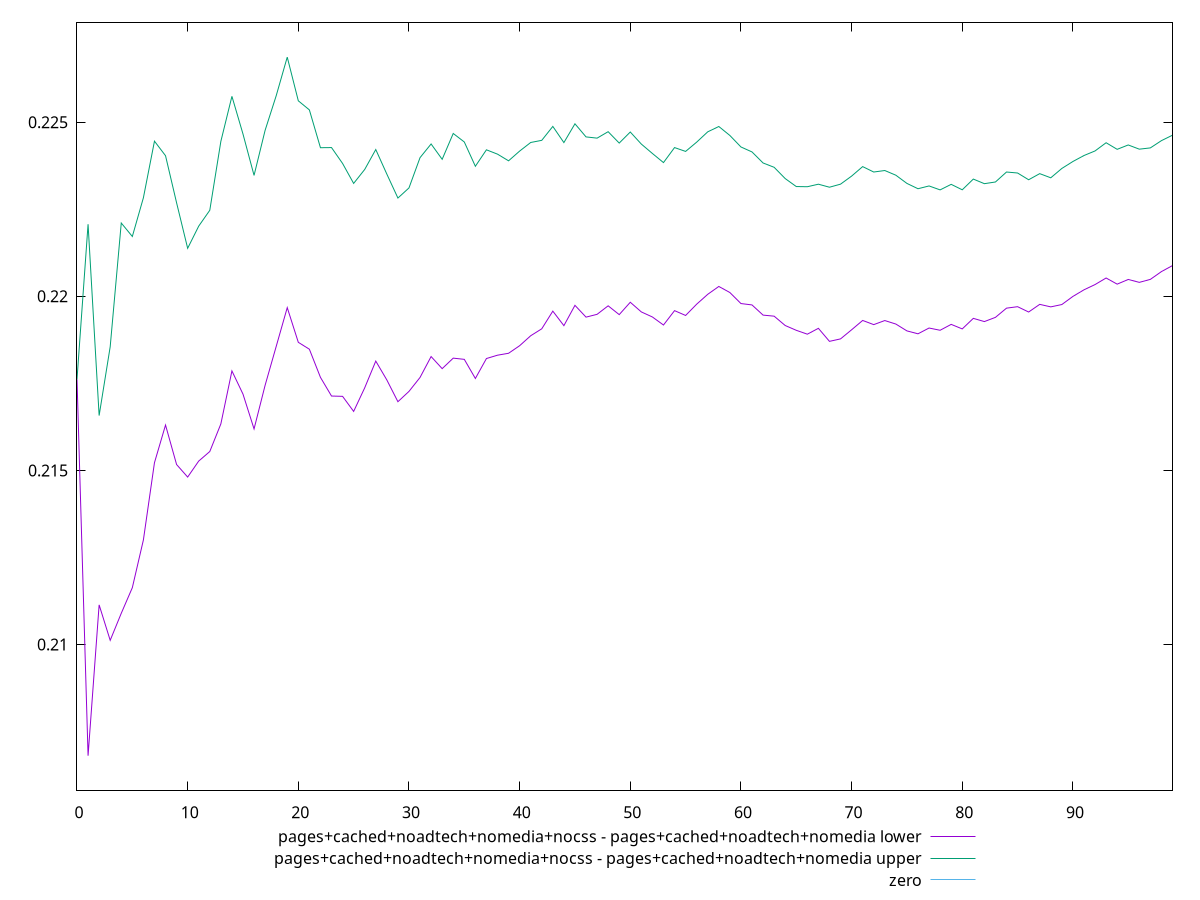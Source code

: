 reset

$pagesCachedNoadtechNomediaNocssPagesCachedNoadtechNomediaLower <<EOF
0 0.21761675091131272
1 0.20680816779297725
2 0.21113918979584959
3 0.21012134879845196
4 0.21089756094754952
5 0.21163304317186174
6 0.2130036591367848
7 0.2152212035717883
8 0.21630234557243752
9 0.21516852048103988
10 0.2148090781785595
11 0.21526872678873268
12 0.21554235032411304
13 0.21633535008692775
14 0.21785702783516483
15 0.2171909612707304
16 0.21619095389810006
17 0.2174448554717126
18 0.2185582363556678
19 0.2196738273635967
20 0.21867755581504225
21 0.21847957348179664
22 0.2176722037477389
23 0.21713558537239533
24 0.21712672578724454
25 0.21669424924296163
26 0.21737142052496858
27 0.21813898398038073
28 0.21759728979289253
29 0.21697276904111354
30 0.21726866494309152
31 0.21766918626771342
32 0.21826921091471543
33 0.21792195270190615
34 0.21822379869528846
35 0.21818884818850012
36 0.2176397686534755
37 0.21821241792532206
38 0.2183081243846845
39 0.21836349344545627
40 0.21858047209683568
41 0.21886669521156768
42 0.21906602996627014
43 0.21957332635889631
44 0.21915616593342072
45 0.2197397366371799
46 0.21940126151943468
47 0.21948171547155318
48 0.2197259247339113
49 0.21947303306089985
50 0.2198281378946156
51 0.2195504739758296
52 0.21940512159316453
53 0.21917467651684833
54 0.21958762368361331
55 0.21944885618275112
56 0.21977318329216422
57 0.22005647706229697
58 0.22028180705489012
59 0.2201075482555538
60 0.2197911495028286
61 0.2197514459211273
62 0.21945907539196044
63 0.2194287484269691
64 0.21916052284729987
65 0.21902290886668532
66 0.21891141146835946
67 0.21907991203319868
68 0.2187055799892486
69 0.21877620822347627
70 0.21903750935170088
71 0.21930591109276218
72 0.21918602571342855
73 0.2193030356551713
74 0.21920249402500072
75 0.21900610070492926
76 0.21892230006126745
77 0.21908844786725648
78 0.21902403643181895
79 0.21919313693386716
80 0.2190629129447992
81 0.21936573822440977
82 0.2192733770127151
83 0.21939469310124948
84 0.21965899455471322
85 0.21970082460382395
86 0.2195479623748751
87 0.2197676178030581
88 0.219695707985448
89 0.2197626473408246
90 0.2199960794840707
91 0.220185085993421
92 0.2203361927371483
93 0.22052473328890065
94 0.22034836101652897
95 0.22048266908349334
96 0.22039937613093502
97 0.22048520987247286
98 0.2207090014979504
99 0.22088189476088954
EOF

$pagesCachedNoadtechNomediaNocssPagesCachedNoadtechNomediaUpper <<EOF
0 0.21761675091131272
1 0.22206926888551073
2 0.2165745061668974
3 0.21855152357212354
4 0.22210331371682523
5 0.22171675913501296
6 0.22282819324067302
7 0.22445341385828066
8 0.2240358853512732
9 0.22268298531647665
10 0.22137708337166545
11 0.22201430754345805
12 0.22246929106598526
13 0.22444796973247114
14 0.22574149205759572
15 0.22465856198163675
16 0.2234709028747136
17 0.224765441356026
18 0.22575615441786784
19 0.22686648733227616
20 0.2256119508314551
21 0.22535072680458862
22 0.2242658064136703
23 0.22426939604789362
24 0.2238135687310884
25 0.2232405572391404
26 0.22364115073014104
27 0.22421301586962822
28 0.2235077661558272
29 0.22282040007270817
30 0.22311081923735873
31 0.22398051595675045
32 0.22437293530311395
33 0.22393279054304163
34 0.22467457726087686
35 0.22443019578758097
36 0.22373284552761658
37 0.22420527866129106
38 0.22408096520914667
39 0.22388930416845984
40 0.22416835718581035
41 0.22441558632765243
42 0.22447714180603492
43 0.22487697654570799
44 0.22441276364609683
45 0.22495211428221654
46 0.22457588108326504
47 0.22454041568423586
48 0.2247253909399308
49 0.22439846131269123
50 0.22471626099919198
51 0.22436958397263385
52 0.22409980918556724
53 0.2238383473140859
54 0.22426924587753158
55 0.22415927395645807
56 0.2244255255526436
57 0.22472160372658695
58 0.22487449982191507
59 0.22461712949735746
60 0.22428710276048028
61 0.22414442146233923
62 0.22382716313851123
63 0.22370317757264516
64 0.2233793807586411
65 0.2231505929088828
66 0.2231452372718492
67 0.22321777110121274
68 0.22313144361109577
69 0.2232188850244457
70 0.22344990907698822
71 0.22372317738150452
72 0.2235675605821466
73 0.22361061114578204
74 0.22347598469405447
75 0.22324056887937066
76 0.2230877714129722
77 0.22316771806164212
78 0.22305457556214697
79 0.2232134814351085
80 0.22305720472551702
81 0.22336477019872522
82 0.22323289703854332
83 0.22328144912460457
84 0.22356762892155885
85 0.22353937322934642
86 0.22334556983794915
87 0.2235209045527209
88 0.2234017096689083
89 0.22366988582129413
90 0.2238696836223031
91 0.22404121400696267
92 0.22417252550201353
93 0.2244082620019947
94 0.2242191469017142
95 0.22434449837881787
96 0.22422373136459967
97 0.22426013207862497
98 0.22446859757294133
99 0.22462488680565612
EOF

set key outside below
set xrange [0:99]
set yrange [0.20580816779297725:0.22786648733227616]
set trange [0.20580816779297725:0.22786648733227616]
set terminal svg size 640, 520 enhanced background rgb 'white'
set output "report_00021_2021-02-20T09:16:39.615Z/meta/scoreEstimate/diff/4_sub_3.svg"

plot $pagesCachedNoadtechNomediaNocssPagesCachedNoadtechNomediaLower title "pages+cached+noadtech+nomedia+nocss - pages+cached+noadtech+nomedia lower" with line, \
     $pagesCachedNoadtechNomediaNocssPagesCachedNoadtechNomediaUpper title "pages+cached+noadtech+nomedia+nocss - pages+cached+noadtech+nomedia upper" with line, \
     0 title "zero"

reset
